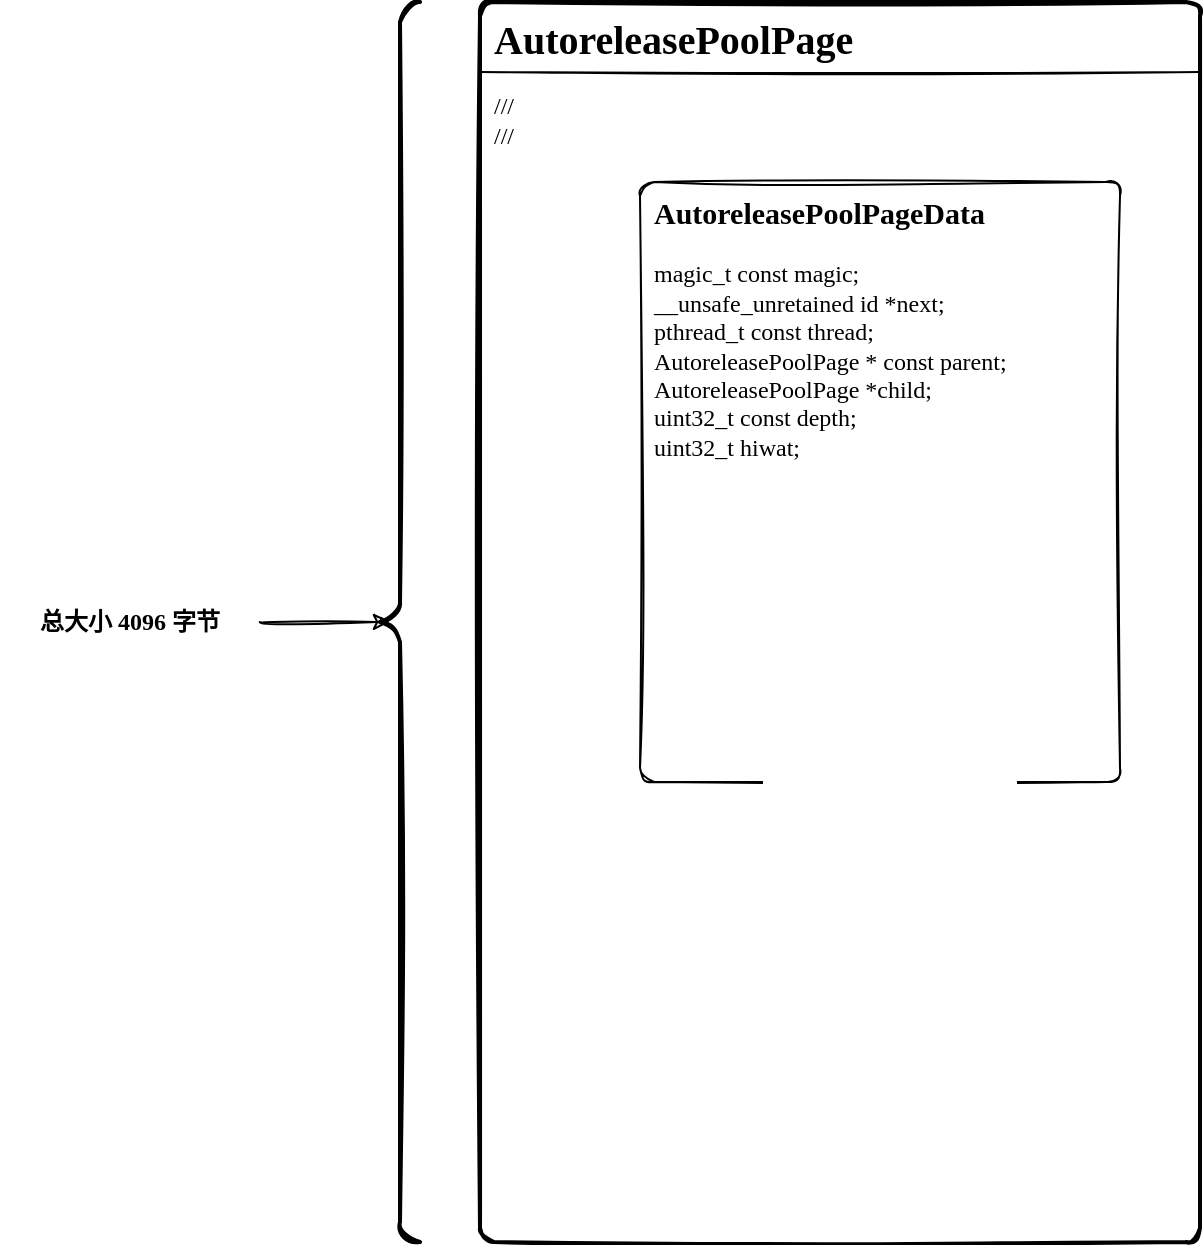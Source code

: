 <mxfile version="13.5.7" type="device"><diagram id="C5RBs43oDa-KdzZeNtuy" name="Page-1"><mxGraphModel dx="1933" dy="853" grid="1" gridSize="10" guides="1" tooltips="1" connect="1" arrows="1" fold="1" page="1" pageScale="1" pageWidth="827" pageHeight="1169" math="0" shadow="0"><root><mxCell id="WIyWlLk6GJQsqaUBKTNV-0"/><mxCell id="WIyWlLk6GJQsqaUBKTNV-1" parent="WIyWlLk6GJQsqaUBKTNV-0"/><mxCell id="4XVX6AXuPdErTyq-kwtI-94" value="&lt;font size=&quot;1&quot;&gt;&lt;b style=&quot;font-size: 20px&quot;&gt;AutoreleasePoolPage&lt;/b&gt;&lt;/font&gt;&lt;br&gt;&lt;br&gt;///&lt;br&gt;///" style="rounded=1;whiteSpace=wrap;html=1;absoluteArcSize=1;arcSize=14;strokeWidth=2;sketch=1;fontFamily=Comic Sans MS;align=left;spacingLeft=5;verticalAlign=top;" vertex="1" parent="WIyWlLk6GJQsqaUBKTNV-1"><mxGeometry x="160" y="70" width="360" height="620" as="geometry"/></mxCell><mxCell id="4XVX6AXuPdErTyq-kwtI-95" value="" style="labelPosition=right;align=left;strokeWidth=2;shape=mxgraph.mockup.markup.curlyBrace;html=1;shadow=0;direction=north;sketch=1;fontFamily=Comic Sans MS;" vertex="1" parent="WIyWlLk6GJQsqaUBKTNV-1"><mxGeometry x="110" y="70" width="20" height="620" as="geometry"/></mxCell><mxCell id="4XVX6AXuPdErTyq-kwtI-102" style="edgeStyle=orthogonalEdgeStyle;curved=1;sketch=1;orthogonalLoop=1;jettySize=auto;html=1;entryX=0.5;entryY=0.25;entryDx=0;entryDy=0;entryPerimeter=0;fontFamily=Comic Sans MS;" edge="1" parent="WIyWlLk6GJQsqaUBKTNV-1" source="4XVX6AXuPdErTyq-kwtI-101" target="4XVX6AXuPdErTyq-kwtI-95"><mxGeometry relative="1" as="geometry"/></mxCell><mxCell id="4XVX6AXuPdErTyq-kwtI-101" value="&lt;b&gt;总大小 4096 字节&lt;/b&gt;" style="text;html=1;strokeColor=none;fillColor=none;align=center;verticalAlign=middle;whiteSpace=wrap;rounded=0;sketch=1;fontFamily=Comic Sans MS;" vertex="1" parent="WIyWlLk6GJQsqaUBKTNV-1"><mxGeometry x="-80" y="370" width="130" height="20" as="geometry"/></mxCell><mxCell id="4XVX6AXuPdErTyq-kwtI-103" value="&lt;font style=&quot;font-size: 15px&quot;&gt;&lt;b&gt;AutoreleasePoolPageData&lt;/b&gt;&lt;/font&gt;&lt;br&gt;&lt;br&gt;&lt;div&gt;magic_t const magic;&lt;/div&gt;&lt;div&gt;__unsafe_unretained id *next;&lt;/div&gt;&lt;div&gt;pthread_t const thread;&lt;/div&gt;&lt;div&gt;AutoreleasePoolPage * const parent;&lt;/div&gt;&lt;div&gt;AutoreleasePoolPage *child;&lt;/div&gt;&lt;div&gt;uint32_t const depth;&lt;/div&gt;&lt;div&gt;uint32_t hiwat;&lt;/div&gt;" style="rounded=1;whiteSpace=wrap;html=1;absoluteArcSize=1;arcSize=14;strokeWidth=1;sketch=1;fontFamily=Comic Sans MS;align=left;verticalAlign=top;spacingLeft=5;" vertex="1" parent="WIyWlLk6GJQsqaUBKTNV-1"><mxGeometry x="240" y="160" width="240" height="300" as="geometry"/></mxCell><mxCell id="4XVX6AXuPdErTyq-kwtI-105" value="" style="line;strokeWidth=1;html=1;sketch=1;gradientColor=none;fontFamily=Comic Sans MS;align=left;" vertex="1" parent="WIyWlLk6GJQsqaUBKTNV-1"><mxGeometry x="160" y="100" width="360" height="10" as="geometry"/></mxCell></root></mxGraphModel></diagram></mxfile>